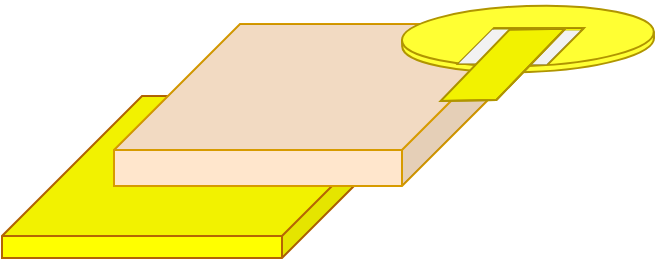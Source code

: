 <mxfile version="22.1.18" type="github">
  <diagram name="Page-1" id="do2uVUQQ4-ufc6y2rsXd">
    <mxGraphModel dx="496" dy="291" grid="1" gridSize="9" guides="1" tooltips="1" connect="1" arrows="1" fold="1" page="1" pageScale="1" pageWidth="850" pageHeight="1100" math="0" shadow="0">
      <root>
        <mxCell id="0" />
        <mxCell id="1" parent="0" />
        <object label="ground" id="plJWnkhM50jB4gWGoAsF-2">
          <mxCell parent="0" />
        </object>
        <mxCell id="plJWnkhM50jB4gWGoAsF-22" value="" style="shape=cube;whiteSpace=wrap;html=1;boundedLbl=1;backgroundOutline=1;darkOpacity=0.05;darkOpacity2=0.1;rotation=0;size=70;flipV=0;flipH=1;fillColor=#FFFF00;strokeColor=#b46504;" parent="plJWnkhM50jB4gWGoAsF-2" vertex="1">
          <mxGeometry x="162" y="297" width="210" height="81" as="geometry" />
        </mxCell>
        <object label="substrate" id="plJWnkhM50jB4gWGoAsF-3">
          <mxCell parent="0" />
        </object>
        <mxCell id="plJWnkhM50jB4gWGoAsF-24" value="" style="shape=cube;whiteSpace=wrap;html=1;boundedLbl=1;backgroundOutline=1;darkOpacity=0.05;darkOpacity2=0.1;flipV=0;flipH=1;size=63;fillColor=#FFE6CC;strokeColor=#d79b00;" parent="plJWnkhM50jB4gWGoAsF-3" vertex="1">
          <mxGeometry x="218" y="261" width="207" height="81" as="geometry" />
        </mxCell>
        <object label="patch" id="plJWnkhM50jB4gWGoAsF-4">
          <mxCell parent="0" />
        </object>
        <mxCell id="jx3RpE1CTh6t26Gakxt5-2" value="" style="shape=cylinder3;whiteSpace=wrap;html=1;boundedLbl=1;backgroundOutline=1;size=15;rotation=358;flipV=0;flipH=0;fillColor=#FFFF33;fontColor=#000000;strokeColor=#B09500;" vertex="1" parent="plJWnkhM50jB4gWGoAsF-4">
          <mxGeometry x="362" y="252" width="126" height="33" as="geometry" />
        </mxCell>
        <mxCell id="plJWnkhM50jB4gWGoAsF-28" value="" style="shape=cube;whiteSpace=wrap;html=1;boundedLbl=1;backgroundOutline=1;darkOpacity=0.05;darkOpacity2=0.1;flipH=1;size=39;shadow=0;fillColor=#FFFF00;strokeColor=#B09500;fontColor=#000000;" parent="plJWnkhM50jB4gWGoAsF-4" vertex="1">
          <mxGeometry x="389.98" y="263" width="63" height="18" as="geometry" />
        </mxCell>
        <mxCell id="plJWnkhM50jB4gWGoAsF-34" value="" style="shape=cube;whiteSpace=wrap;html=1;boundedLbl=1;backgroundOutline=1;darkOpacity=0.05;darkOpacity2=0.1;size=54;flipH=1;strokeWidth=0;flipV=0;direction=west;" parent="plJWnkhM50jB4gWGoAsF-4" vertex="1">
          <mxGeometry x="389.98" y="263.5" width="27" height="17" as="geometry" />
        </mxCell>
        <mxCell id="plJWnkhM50jB4gWGoAsF-33" value="" style="shape=cube;whiteSpace=wrap;html=1;boundedLbl=1;backgroundOutline=1;darkOpacity=0.05;darkOpacity2=0.1;size=54;flipH=1;strokeWidth=0;rotation=0;" parent="plJWnkhM50jB4gWGoAsF-4" vertex="1">
          <mxGeometry x="421.98" y="264" width="29" height="17" as="geometry" />
        </mxCell>
        <mxCell id="plJWnkhM50jB4gWGoAsF-26" value="" style="shape=cube;whiteSpace=wrap;html=1;boundedLbl=1;backgroundOutline=1;darkOpacity=0.05;darkOpacity2=0.1;flipH=1;size=36;fillColor=#FFFF00;fontColor=#000000;strokeColor=#B09500;flipV=0;rotation=359;" parent="plJWnkhM50jB4gWGoAsF-4" vertex="1">
          <mxGeometry x="381" y="263.95" width="62.89" height="35" as="geometry" />
        </mxCell>
      </root>
    </mxGraphModel>
  </diagram>
</mxfile>
